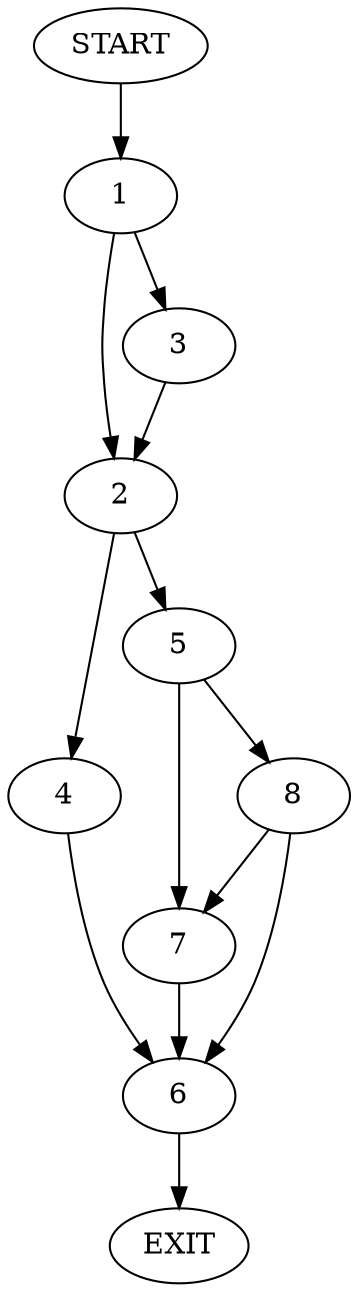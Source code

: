 digraph {
0 [label="START"];
1;
2;
3;
4;
5;
6;
7;
8;
9 [label="EXIT"];
0 -> 1;
1 -> 2;
1 -> 3;
3 -> 2;
2 -> 4;
2 -> 5;
4 -> 6;
5 -> 7;
5 -> 8;
6 -> 9;
7 -> 6;
8 -> 6;
8 -> 7;
}